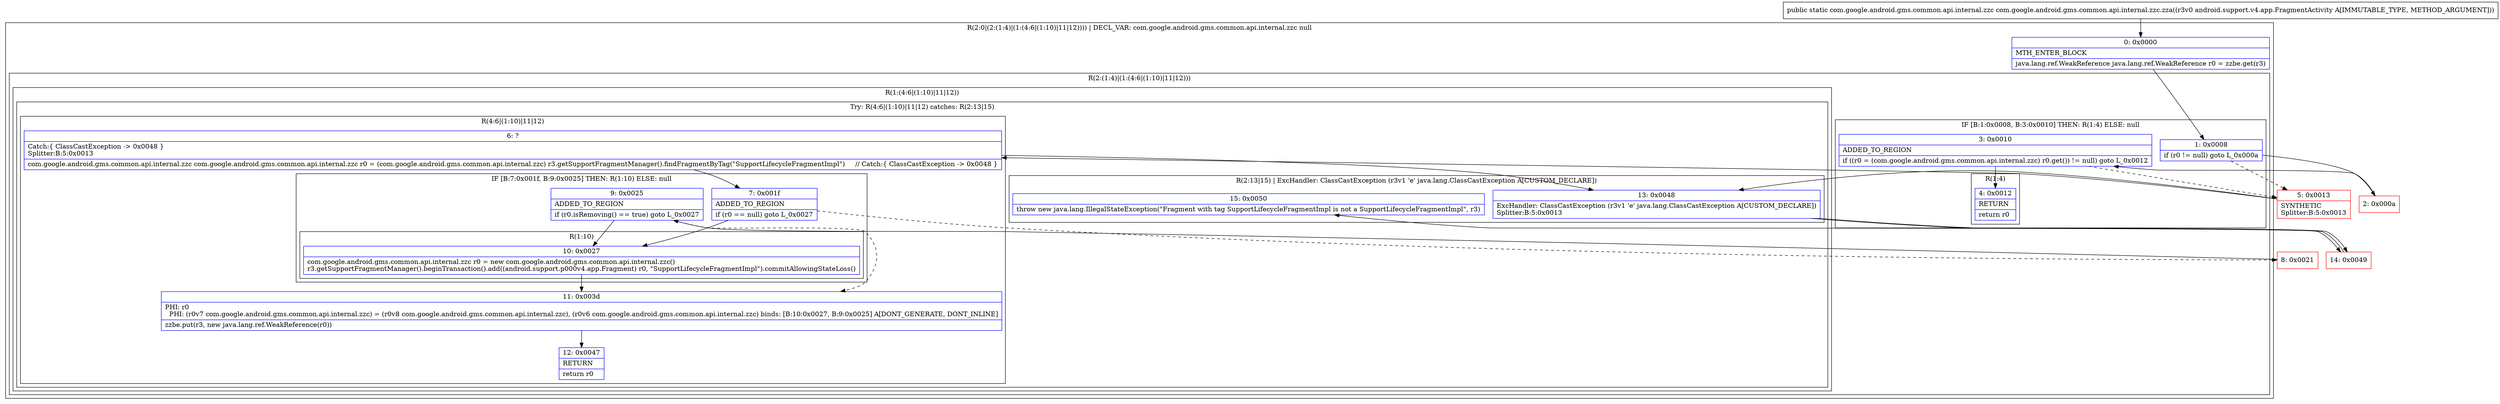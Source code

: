 digraph "CFG forcom.google.android.gms.common.api.internal.zzc.zza(Landroid\/support\/v4\/app\/FragmentActivity;)Lcom\/google\/android\/gms\/common\/api\/internal\/zzc;" {
subgraph cluster_Region_171251502 {
label = "R(2:0|(2:(1:4)|(1:(4:6|(1:10)|11|12)))) | DECL_VAR: com.google.android.gms.common.api.internal.zzc null\l";
node [shape=record,color=blue];
Node_0 [shape=record,label="{0\:\ 0x0000|MTH_ENTER_BLOCK\l|java.lang.ref.WeakReference java.lang.ref.WeakReference r0 = zzbe.get(r3)\l}"];
subgraph cluster_Region_2102979916 {
label = "R(2:(1:4)|(1:(4:6|(1:10)|11|12)))";
node [shape=record,color=blue];
subgraph cluster_IfRegion_1913212003 {
label = "IF [B:1:0x0008, B:3:0x0010] THEN: R(1:4) ELSE: null";
node [shape=record,color=blue];
Node_1 [shape=record,label="{1\:\ 0x0008|if (r0 != null) goto L_0x000a\l}"];
Node_3 [shape=record,label="{3\:\ 0x0010|ADDED_TO_REGION\l|if ((r0 = (com.google.android.gms.common.api.internal.zzc) r0.get()) != null) goto L_0x0012\l}"];
subgraph cluster_Region_1824101461 {
label = "R(1:4)";
node [shape=record,color=blue];
Node_4 [shape=record,label="{4\:\ 0x0012|RETURN\l|return r0\l}"];
}
}
subgraph cluster_Region_201682614 {
label = "R(1:(4:6|(1:10)|11|12))";
node [shape=record,color=blue];
subgraph cluster_TryCatchRegion_1401707261 {
label = "Try: R(4:6|(1:10)|11|12) catches: R(2:13|15)";
node [shape=record,color=blue];
subgraph cluster_Region_1640818845 {
label = "R(4:6|(1:10)|11|12)";
node [shape=record,color=blue];
Node_6 [shape=record,label="{6\:\ ?|Catch:\{ ClassCastException \-\> 0x0048 \}\lSplitter:B:5:0x0013\l|com.google.android.gms.common.api.internal.zzc com.google.android.gms.common.api.internal.zzc r0 = (com.google.android.gms.common.api.internal.zzc) r3.getSupportFragmentManager().findFragmentByTag(\"SupportLifecycleFragmentImpl\")     \/\/ Catch:\{ ClassCastException \-\> 0x0048 \}\l}"];
subgraph cluster_IfRegion_7217342 {
label = "IF [B:7:0x001f, B:9:0x0025] THEN: R(1:10) ELSE: null";
node [shape=record,color=blue];
Node_7 [shape=record,label="{7\:\ 0x001f|ADDED_TO_REGION\l|if (r0 == null) goto L_0x0027\l}"];
Node_9 [shape=record,label="{9\:\ 0x0025|ADDED_TO_REGION\l|if (r0.isRemoving() == true) goto L_0x0027\l}"];
subgraph cluster_Region_583061423 {
label = "R(1:10)";
node [shape=record,color=blue];
Node_10 [shape=record,label="{10\:\ 0x0027|com.google.android.gms.common.api.internal.zzc r0 = new com.google.android.gms.common.api.internal.zzc()\lr3.getSupportFragmentManager().beginTransaction().add((android.support.p000v4.app.Fragment) r0, \"SupportLifecycleFragmentImpl\").commitAllowingStateLoss()\l}"];
}
}
Node_11 [shape=record,label="{11\:\ 0x003d|PHI: r0 \l  PHI: (r0v7 com.google.android.gms.common.api.internal.zzc) = (r0v8 com.google.android.gms.common.api.internal.zzc), (r0v6 com.google.android.gms.common.api.internal.zzc) binds: [B:10:0x0027, B:9:0x0025] A[DONT_GENERATE, DONT_INLINE]\l|zzbe.put(r3, new java.lang.ref.WeakReference(r0))\l}"];
Node_12 [shape=record,label="{12\:\ 0x0047|RETURN\l|return r0\l}"];
}
subgraph cluster_Region_1770323789 {
label = "R(2:13|15) | ExcHandler: ClassCastException (r3v1 'e' java.lang.ClassCastException A[CUSTOM_DECLARE])\l";
node [shape=record,color=blue];
Node_13 [shape=record,label="{13\:\ 0x0048|ExcHandler: ClassCastException (r3v1 'e' java.lang.ClassCastException A[CUSTOM_DECLARE])\lSplitter:B:5:0x0013\l}"];
Node_15 [shape=record,label="{15\:\ 0x0050|throw new java.lang.IllegalStateException(\"Fragment with tag SupportLifecycleFragmentImpl is not a SupportLifecycleFragmentImpl\", r3)\l}"];
}
}
}
}
}
subgraph cluster_Region_1770323789 {
label = "R(2:13|15) | ExcHandler: ClassCastException (r3v1 'e' java.lang.ClassCastException A[CUSTOM_DECLARE])\l";
node [shape=record,color=blue];
Node_13 [shape=record,label="{13\:\ 0x0048|ExcHandler: ClassCastException (r3v1 'e' java.lang.ClassCastException A[CUSTOM_DECLARE])\lSplitter:B:5:0x0013\l}"];
Node_15 [shape=record,label="{15\:\ 0x0050|throw new java.lang.IllegalStateException(\"Fragment with tag SupportLifecycleFragmentImpl is not a SupportLifecycleFragmentImpl\", r3)\l}"];
}
Node_2 [shape=record,color=red,label="{2\:\ 0x000a}"];
Node_5 [shape=record,color=red,label="{5\:\ 0x0013|SYNTHETIC\lSplitter:B:5:0x0013\l}"];
Node_8 [shape=record,color=red,label="{8\:\ 0x0021}"];
Node_14 [shape=record,color=red,label="{14\:\ 0x0049}"];
MethodNode[shape=record,label="{public static com.google.android.gms.common.api.internal.zzc com.google.android.gms.common.api.internal.zzc.zza((r3v0 android.support.v4.app.FragmentActivity A[IMMUTABLE_TYPE, METHOD_ARGUMENT])) }"];
MethodNode -> Node_0;
Node_0 -> Node_1;
Node_1 -> Node_2;
Node_1 -> Node_5[style=dashed];
Node_3 -> Node_4;
Node_3 -> Node_5[style=dashed];
Node_6 -> Node_7;
Node_6 -> Node_13;
Node_7 -> Node_8[style=dashed];
Node_7 -> Node_10;
Node_9 -> Node_10;
Node_9 -> Node_11[style=dashed];
Node_10 -> Node_11;
Node_11 -> Node_12;
Node_13 -> Node_14;
Node_13 -> Node_14;
Node_2 -> Node_3;
Node_5 -> Node_6;
Node_5 -> Node_13;
Node_8 -> Node_9;
Node_14 -> Node_15;
}

